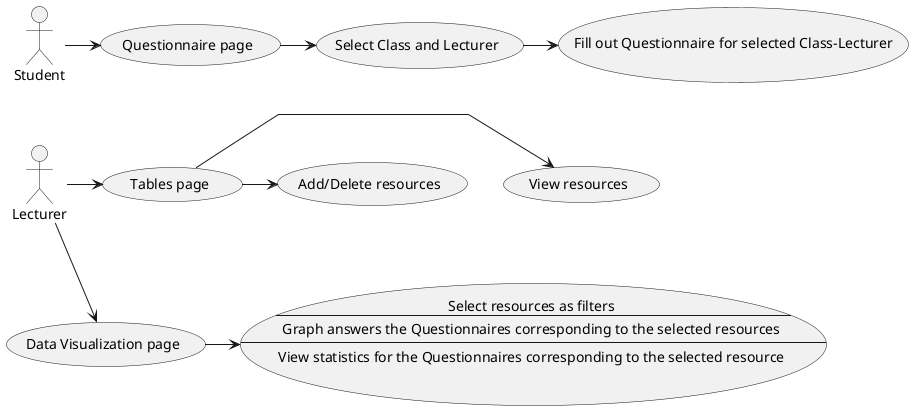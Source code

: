 @startuml

skinparam linetype polyline

actor Student
actor Lecturer

(Questionnaire page) as Q
(Data Visualization page) as V
(Tables page) as T

Student -right-> Q
Lecturer -right-> V
Lecturer -right-> T
T -[hidden]down- V

Student -[hidden]down-Lecturer

(Select Class and Lecturer) as Q1
(Fill out Questionnaire for selected Class-Lecturer) as Q2
Q -right-> Q1
Q1 -right-> Q2

usecase T1 as "View resources"
usecase T2 as "Add/Delete resources"
T -right-> T1
T -right-> T2

usecase V1 as "Select resources as filters
--
Graph answers the Questionnaires corresponding to the selected resources
--
View statistics for the Questionnaires corresponding to the selected resource"
V -right-> V1

@enduml
